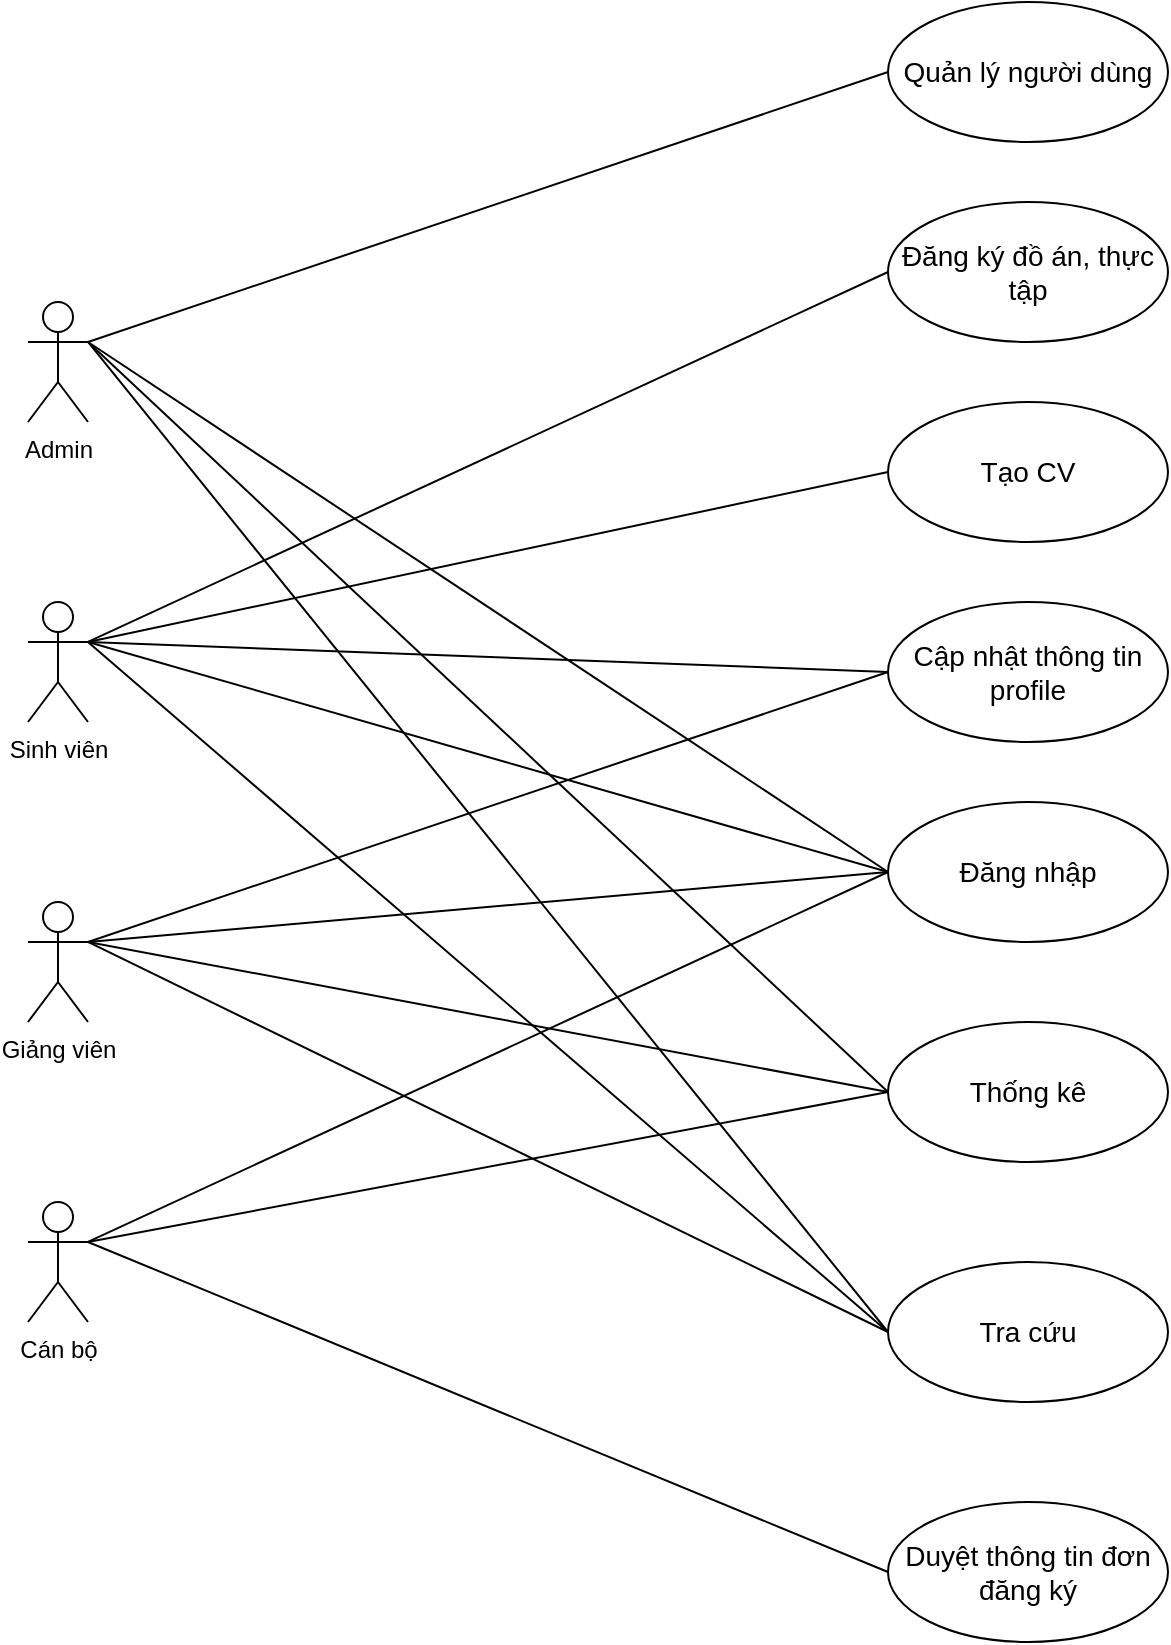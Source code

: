 <mxfile version="20.6.2" type="device"><diagram id="cqGtOAKkYL09z41_xTqu" name="Page-1"><mxGraphModel dx="1281" dy="1061" grid="1" gridSize="10" guides="1" tooltips="1" connect="1" arrows="1" fold="1" page="1" pageScale="1" pageWidth="850" pageHeight="1100" math="0" shadow="0"><root><mxCell id="0"/><mxCell id="1" parent="0"/><mxCell id="cp7qNiUYwuTguFW7oEpq-6" value="Sinh viên" style="shape=umlActor;verticalLabelPosition=bottom;verticalAlign=top;html=1;outlineConnect=0;" vertex="1" parent="1"><mxGeometry x="150" y="400" width="30" height="60" as="geometry"/></mxCell><mxCell id="cp7qNiUYwuTguFW7oEpq-13" value="Giảng viên" style="shape=umlActor;verticalLabelPosition=bottom;verticalAlign=top;html=1;outlineConnect=0;" vertex="1" parent="1"><mxGeometry x="150" y="550" width="30" height="60" as="geometry"/></mxCell><mxCell id="cp7qNiUYwuTguFW7oEpq-16" value="Admin" style="shape=umlActor;verticalLabelPosition=bottom;verticalAlign=top;html=1;outlineConnect=0;" vertex="1" parent="1"><mxGeometry x="150" y="250" width="30" height="60" as="geometry"/></mxCell><mxCell id="cp7qNiUYwuTguFW7oEpq-22" value="Cán bộ" style="shape=umlActor;verticalLabelPosition=bottom;verticalAlign=top;html=1;outlineConnect=0;" vertex="1" parent="1"><mxGeometry x="150" y="700" width="30" height="60" as="geometry"/></mxCell><mxCell id="cp7qNiUYwuTguFW7oEpq-26" value="Cập nhật thông tin profile" style="ellipse;whiteSpace=wrap;html=1;strokeWidth=1;fontSize=14;" vertex="1" parent="1"><mxGeometry x="580" y="400" width="140" height="70" as="geometry"/></mxCell><mxCell id="cp7qNiUYwuTguFW7oEpq-28" value="Đăng nhập" style="ellipse;whiteSpace=wrap;html=1;strokeWidth=1;fontSize=14;" vertex="1" parent="1"><mxGeometry x="580" y="500" width="140" height="70" as="geometry"/></mxCell><mxCell id="cp7qNiUYwuTguFW7oEpq-29" value="Thống kê" style="ellipse;whiteSpace=wrap;html=1;strokeWidth=1;fontSize=14;" vertex="1" parent="1"><mxGeometry x="580" y="610" width="140" height="70" as="geometry"/></mxCell><mxCell id="cp7qNiUYwuTguFW7oEpq-30" value="Tra cứu" style="ellipse;whiteSpace=wrap;html=1;strokeWidth=1;fontSize=14;" vertex="1" parent="1"><mxGeometry x="580" y="730" width="140" height="70" as="geometry"/></mxCell><mxCell id="cp7qNiUYwuTguFW7oEpq-31" value="Quản lý người dùng" style="ellipse;whiteSpace=wrap;html=1;strokeWidth=1;fontSize=14;" vertex="1" parent="1"><mxGeometry x="580" y="100" width="140" height="70" as="geometry"/></mxCell><mxCell id="cp7qNiUYwuTguFW7oEpq-32" value="Tạo CV" style="ellipse;whiteSpace=wrap;html=1;strokeWidth=1;fontSize=14;" vertex="1" parent="1"><mxGeometry x="580" y="300" width="140" height="70" as="geometry"/></mxCell><mxCell id="cp7qNiUYwuTguFW7oEpq-36" value="Đăng ký đồ án, thực tập" style="ellipse;whiteSpace=wrap;html=1;strokeWidth=1;fontSize=14;" vertex="1" parent="1"><mxGeometry x="580" y="200" width="140" height="70" as="geometry"/></mxCell><mxCell id="cp7qNiUYwuTguFW7oEpq-41" value="" style="endArrow=none;html=1;rounded=0;entryX=0;entryY=0.5;entryDx=0;entryDy=0;exitX=1;exitY=0.333;exitDx=0;exitDy=0;exitPerimeter=0;" edge="1" parent="1" source="cp7qNiUYwuTguFW7oEpq-16" target="cp7qNiUYwuTguFW7oEpq-31"><mxGeometry width="50" height="50" relative="1" as="geometry"><mxPoint x="170" y="170" as="sourcePoint"/><mxPoint x="310" y="90" as="targetPoint"/></mxGeometry></mxCell><mxCell id="cp7qNiUYwuTguFW7oEpq-42" value="" style="endArrow=none;html=1;rounded=0;entryX=0;entryY=0.5;entryDx=0;entryDy=0;exitX=1;exitY=0.333;exitDx=0;exitDy=0;exitPerimeter=0;" edge="1" parent="1" source="cp7qNiUYwuTguFW7oEpq-16" target="cp7qNiUYwuTguFW7oEpq-28"><mxGeometry width="50" height="50" relative="1" as="geometry"><mxPoint x="170" y="170" as="sourcePoint"/><mxPoint x="460.0" y="65" as="targetPoint"/></mxGeometry></mxCell><mxCell id="cp7qNiUYwuTguFW7oEpq-43" value="" style="endArrow=none;html=1;rounded=0;entryX=0;entryY=0.5;entryDx=0;entryDy=0;exitX=1;exitY=0.333;exitDx=0;exitDy=0;exitPerimeter=0;" edge="1" parent="1" source="cp7qNiUYwuTguFW7oEpq-16" target="cp7qNiUYwuTguFW7oEpq-29"><mxGeometry width="50" height="50" relative="1" as="geometry"><mxPoint x="290" y="160" as="sourcePoint"/><mxPoint x="460.0" y="655" as="targetPoint"/></mxGeometry></mxCell><mxCell id="cp7qNiUYwuTguFW7oEpq-44" value="" style="endArrow=none;html=1;rounded=0;entryX=0;entryY=0.5;entryDx=0;entryDy=0;exitX=1;exitY=0.333;exitDx=0;exitDy=0;exitPerimeter=0;" edge="1" parent="1" source="cp7qNiUYwuTguFW7oEpq-16" target="cp7qNiUYwuTguFW7oEpq-30"><mxGeometry width="50" height="50" relative="1" as="geometry"><mxPoint x="170" y="170" as="sourcePoint"/><mxPoint x="460.0" y="785" as="targetPoint"/></mxGeometry></mxCell><mxCell id="cp7qNiUYwuTguFW7oEpq-45" value="" style="endArrow=none;html=1;rounded=0;entryX=0;entryY=0.5;entryDx=0;entryDy=0;exitX=1;exitY=0.333;exitDx=0;exitDy=0;exitPerimeter=0;" edge="1" parent="1" source="cp7qNiUYwuTguFW7oEpq-6" target="cp7qNiUYwuTguFW7oEpq-36"><mxGeometry width="50" height="50" relative="1" as="geometry"><mxPoint x="180" y="180" as="sourcePoint"/><mxPoint x="460.0" y="65" as="targetPoint"/></mxGeometry></mxCell><mxCell id="cp7qNiUYwuTguFW7oEpq-46" value="" style="endArrow=none;html=1;rounded=0;entryX=0;entryY=0.5;entryDx=0;entryDy=0;exitX=1;exitY=0.333;exitDx=0;exitDy=0;exitPerimeter=0;" edge="1" parent="1" source="cp7qNiUYwuTguFW7oEpq-6" target="cp7qNiUYwuTguFW7oEpq-32"><mxGeometry width="50" height="50" relative="1" as="geometry"><mxPoint x="180" y="400" as="sourcePoint"/><mxPoint x="460.0" y="175" as="targetPoint"/></mxGeometry></mxCell><mxCell id="cp7qNiUYwuTguFW7oEpq-47" value="" style="endArrow=none;html=1;rounded=0;entryX=0;entryY=0.5;entryDx=0;entryDy=0;exitX=1;exitY=0.333;exitDx=0;exitDy=0;exitPerimeter=0;" edge="1" parent="1" source="cp7qNiUYwuTguFW7oEpq-6" target="cp7qNiUYwuTguFW7oEpq-26"><mxGeometry width="50" height="50" relative="1" as="geometry"><mxPoint x="180" y="400" as="sourcePoint"/><mxPoint x="460.0" y="295" as="targetPoint"/></mxGeometry></mxCell><mxCell id="cp7qNiUYwuTguFW7oEpq-50" value="" style="endArrow=none;html=1;rounded=0;entryX=0;entryY=0.5;entryDx=0;entryDy=0;exitX=1;exitY=0.333;exitDx=0;exitDy=0;exitPerimeter=0;" edge="1" parent="1" source="cp7qNiUYwuTguFW7oEpq-13" target="cp7qNiUYwuTguFW7oEpq-26"><mxGeometry width="50" height="50" relative="1" as="geometry"><mxPoint x="180" y="620" as="sourcePoint"/><mxPoint x="460.0" y="525" as="targetPoint"/></mxGeometry></mxCell><mxCell id="cp7qNiUYwuTguFW7oEpq-51" value="" style="endArrow=none;html=1;rounded=0;entryX=0;entryY=0.5;entryDx=0;entryDy=0;exitX=1;exitY=0.333;exitDx=0;exitDy=0;exitPerimeter=0;" edge="1" parent="1" source="cp7qNiUYwuTguFW7oEpq-6" target="cp7qNiUYwuTguFW7oEpq-30"><mxGeometry width="50" height="50" relative="1" as="geometry"><mxPoint x="180" y="620" as="sourcePoint"/><mxPoint x="460.0" y="415" as="targetPoint"/></mxGeometry></mxCell><mxCell id="cp7qNiUYwuTguFW7oEpq-52" value="" style="endArrow=none;html=1;rounded=0;entryX=0;entryY=0.5;entryDx=0;entryDy=0;exitX=1;exitY=0.333;exitDx=0;exitDy=0;exitPerimeter=0;" edge="1" parent="1" source="cp7qNiUYwuTguFW7oEpq-13" target="cp7qNiUYwuTguFW7oEpq-29"><mxGeometry width="50" height="50" relative="1" as="geometry"><mxPoint x="170" y="570" as="sourcePoint"/><mxPoint x="460.0" y="920" as="targetPoint"/></mxGeometry></mxCell><mxCell id="cp7qNiUYwuTguFW7oEpq-53" value="" style="endArrow=none;html=1;rounded=0;entryX=0;entryY=0.5;entryDx=0;entryDy=0;exitX=1;exitY=0.333;exitDx=0;exitDy=0;exitPerimeter=0;" edge="1" parent="1" source="cp7qNiUYwuTguFW7oEpq-22" target="cp7qNiUYwuTguFW7oEpq-29"><mxGeometry width="50" height="50" relative="1" as="geometry"><mxPoint x="180" y="620" as="sourcePoint"/><mxPoint x="460.0" y="785" as="targetPoint"/></mxGeometry></mxCell><mxCell id="cp7qNiUYwuTguFW7oEpq-54" value="" style="endArrow=none;html=1;rounded=0;entryX=0;entryY=0.5;entryDx=0;entryDy=0;exitX=1;exitY=0.333;exitDx=0;exitDy=0;exitPerimeter=0;" edge="1" parent="1" source="cp7qNiUYwuTguFW7oEpq-13" target="cp7qNiUYwuTguFW7oEpq-30"><mxGeometry width="50" height="50" relative="1" as="geometry"><mxPoint x="110" y="610" as="sourcePoint"/><mxPoint x="460.0" y="785" as="targetPoint"/></mxGeometry></mxCell><mxCell id="cp7qNiUYwuTguFW7oEpq-55" value="" style="endArrow=none;html=1;rounded=0;entryX=0;entryY=0.5;entryDx=0;entryDy=0;exitX=1;exitY=0.333;exitDx=0;exitDy=0;exitPerimeter=0;" edge="1" parent="1" source="cp7qNiUYwuTguFW7oEpq-22" target="cp7qNiUYwuTguFW7oEpq-28"><mxGeometry width="50" height="50" relative="1" as="geometry"><mxPoint x="170" y="800" as="sourcePoint"/><mxPoint x="460.0" y="920" as="targetPoint"/></mxGeometry></mxCell><mxCell id="cp7qNiUYwuTguFW7oEpq-56" value="" style="endArrow=none;html=1;rounded=0;exitX=1;exitY=0.333;exitDx=0;exitDy=0;exitPerimeter=0;entryX=0;entryY=0.5;entryDx=0;entryDy=0;" edge="1" parent="1" source="cp7qNiUYwuTguFW7oEpq-13" target="cp7qNiUYwuTguFW7oEpq-28"><mxGeometry width="50" height="50" relative="1" as="geometry"><mxPoint x="180" y="810" as="sourcePoint"/><mxPoint x="450" y="710" as="targetPoint"/></mxGeometry></mxCell><mxCell id="cp7qNiUYwuTguFW7oEpq-57" value="" style="endArrow=none;html=1;rounded=0;entryX=0;entryY=0.5;entryDx=0;entryDy=0;exitX=1;exitY=0.333;exitDx=0;exitDy=0;exitPerimeter=0;" edge="1" parent="1" source="cp7qNiUYwuTguFW7oEpq-6" target="cp7qNiUYwuTguFW7oEpq-28"><mxGeometry width="50" height="50" relative="1" as="geometry"><mxPoint x="180" y="400" as="sourcePoint"/><mxPoint x="460.0" y="920" as="targetPoint"/></mxGeometry></mxCell><mxCell id="cp7qNiUYwuTguFW7oEpq-58" value="Duyệt thông tin đơn đăng ký" style="ellipse;whiteSpace=wrap;html=1;strokeWidth=1;fontSize=14;" vertex="1" parent="1"><mxGeometry x="580" y="850" width="140" height="70" as="geometry"/></mxCell><mxCell id="cp7qNiUYwuTguFW7oEpq-59" value="" style="endArrow=none;html=1;rounded=0;entryX=0;entryY=0.5;entryDx=0;entryDy=0;exitX=1;exitY=0.333;exitDx=0;exitDy=0;exitPerimeter=0;" edge="1" parent="1" source="cp7qNiUYwuTguFW7oEpq-22" target="cp7qNiUYwuTguFW7oEpq-58"><mxGeometry width="50" height="50" relative="1" as="geometry"><mxPoint x="190" y="730" as="sourcePoint"/><mxPoint x="590" y="745" as="targetPoint"/></mxGeometry></mxCell></root></mxGraphModel></diagram></mxfile>